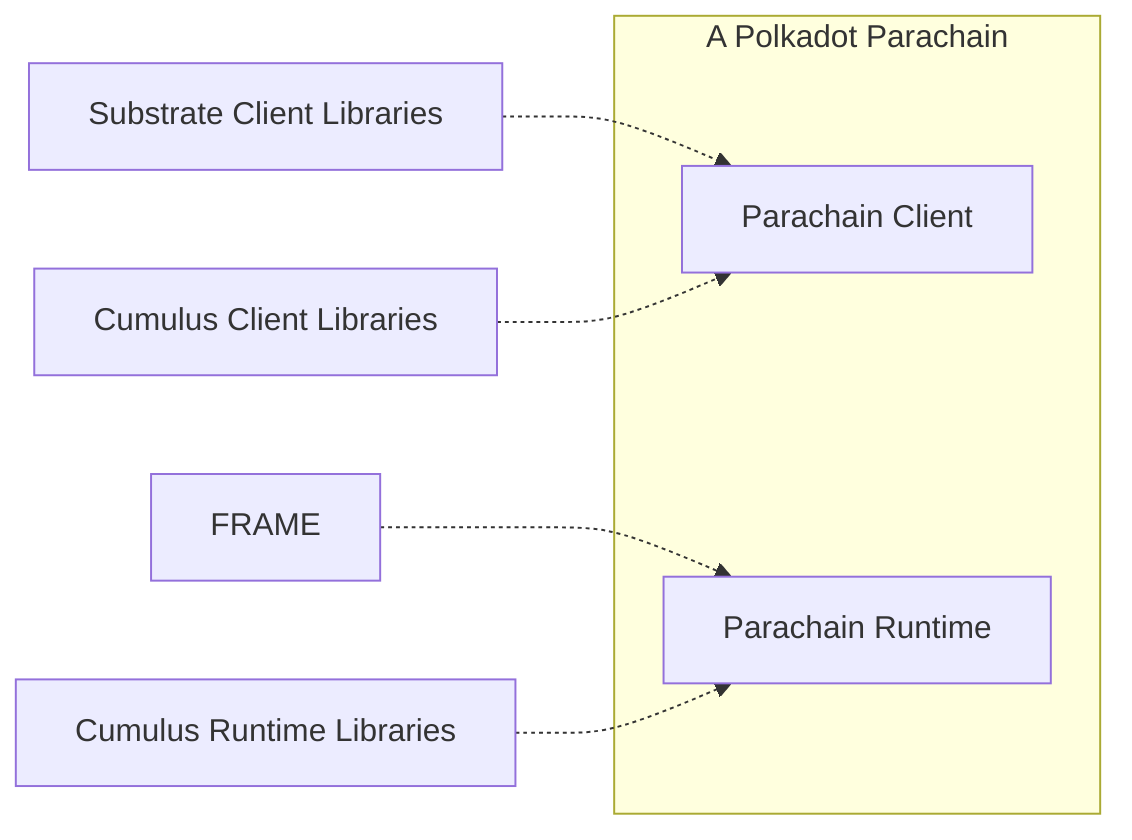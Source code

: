 flowchart LR
	subgraph Parachain[A Polkadot Parachain]
		ParachainClient[Parachain Client]
		ParachainRuntime[Parachain Runtime]
	end

    FRAME -.-> ParachainRuntime
    Substrate[Substrate Client Libraries] -.-> ParachainClient

    CumulusC[Cumulus Client Libraries] -.-> ParachainClient
    CumulusR[Cumulus Runtime Libraries] -.-> ParachainRuntime